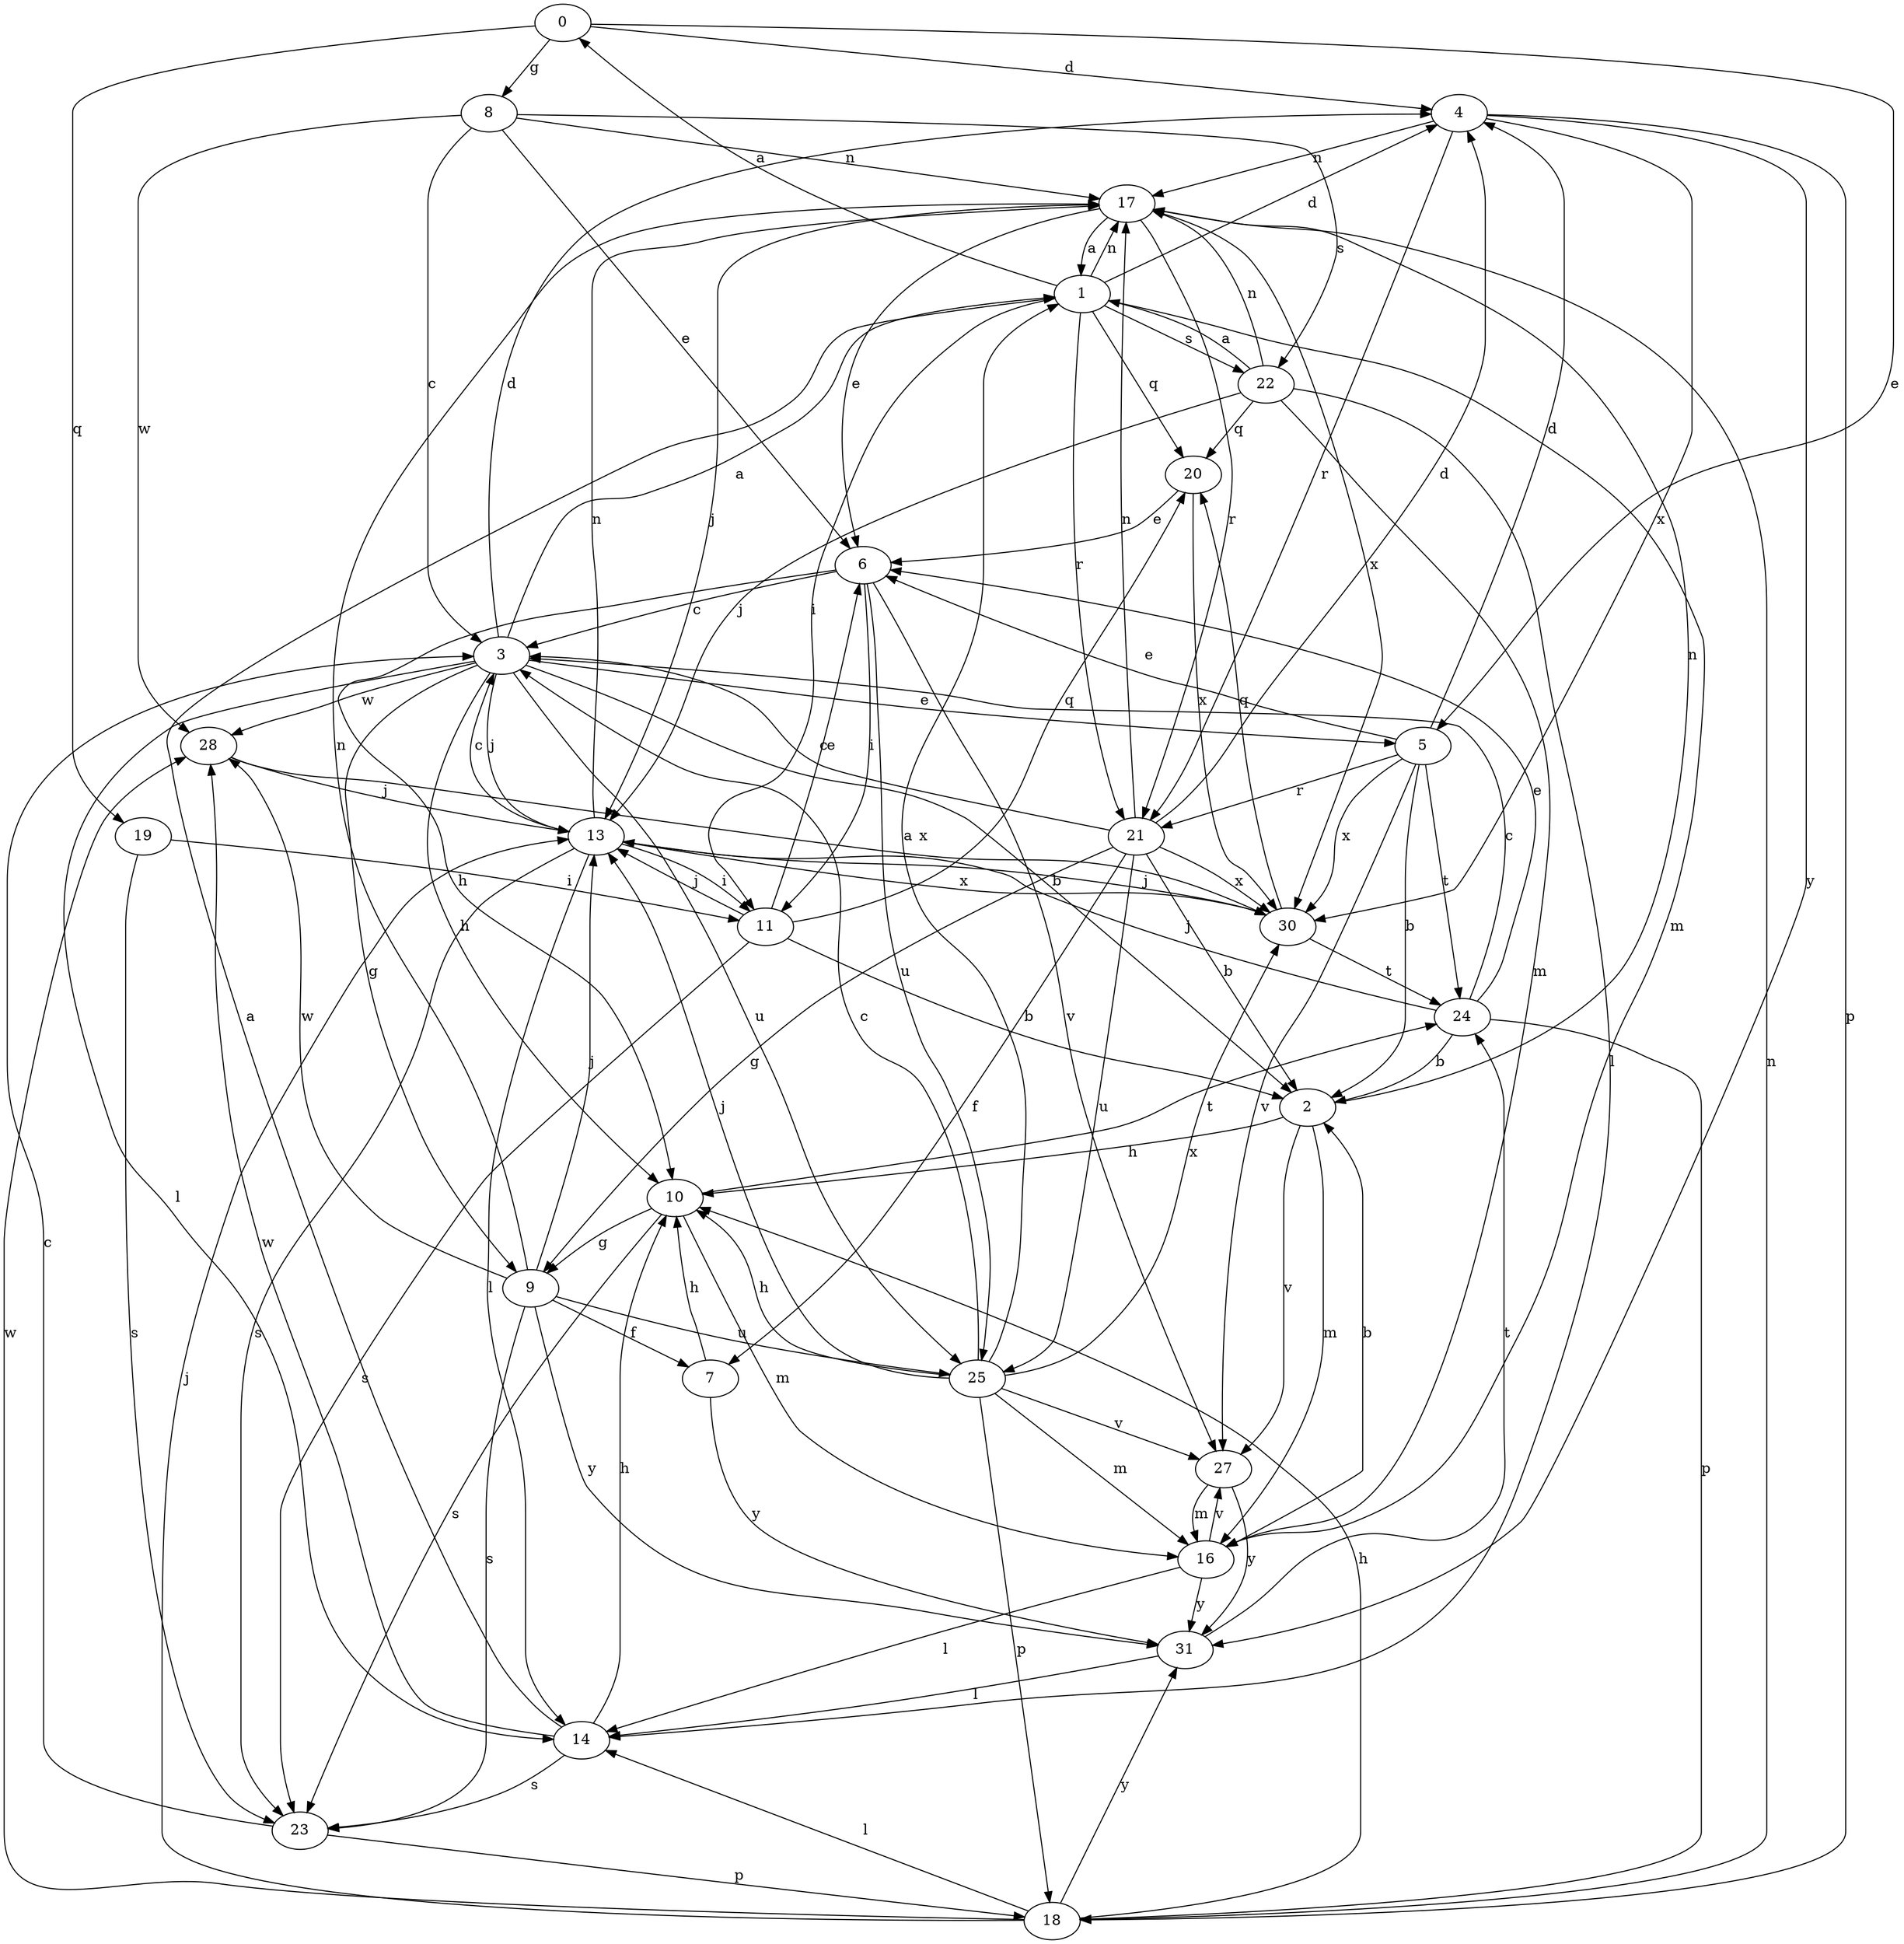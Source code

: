 strict digraph  {
0;
1;
2;
3;
4;
5;
6;
7;
8;
9;
10;
11;
13;
14;
16;
17;
18;
19;
20;
21;
22;
23;
24;
25;
27;
28;
30;
31;
0 -> 4  [label=d];
0 -> 5  [label=e];
0 -> 8  [label=g];
0 -> 19  [label=q];
1 -> 0  [label=a];
1 -> 4  [label=d];
1 -> 11  [label=i];
1 -> 16  [label=m];
1 -> 17  [label=n];
1 -> 20  [label=q];
1 -> 21  [label=r];
1 -> 22  [label=s];
2 -> 10  [label=h];
2 -> 16  [label=m];
2 -> 17  [label=n];
2 -> 27  [label=v];
3 -> 1  [label=a];
3 -> 2  [label=b];
3 -> 4  [label=d];
3 -> 5  [label=e];
3 -> 9  [label=g];
3 -> 10  [label=h];
3 -> 13  [label=j];
3 -> 14  [label=l];
3 -> 25  [label=u];
3 -> 28  [label=w];
4 -> 17  [label=n];
4 -> 18  [label=p];
4 -> 21  [label=r];
4 -> 30  [label=x];
4 -> 31  [label=y];
5 -> 2  [label=b];
5 -> 4  [label=d];
5 -> 6  [label=e];
5 -> 21  [label=r];
5 -> 24  [label=t];
5 -> 27  [label=v];
5 -> 30  [label=x];
6 -> 3  [label=c];
6 -> 10  [label=h];
6 -> 11  [label=i];
6 -> 25  [label=u];
6 -> 27  [label=v];
7 -> 10  [label=h];
7 -> 31  [label=y];
8 -> 3  [label=c];
8 -> 6  [label=e];
8 -> 17  [label=n];
8 -> 22  [label=s];
8 -> 28  [label=w];
9 -> 7  [label=f];
9 -> 13  [label=j];
9 -> 17  [label=n];
9 -> 23  [label=s];
9 -> 25  [label=u];
9 -> 28  [label=w];
9 -> 31  [label=y];
10 -> 9  [label=g];
10 -> 16  [label=m];
10 -> 23  [label=s];
10 -> 24  [label=t];
11 -> 2  [label=b];
11 -> 6  [label=e];
11 -> 13  [label=j];
11 -> 20  [label=q];
11 -> 23  [label=s];
13 -> 3  [label=c];
13 -> 11  [label=i];
13 -> 14  [label=l];
13 -> 17  [label=n];
13 -> 23  [label=s];
13 -> 30  [label=x];
14 -> 1  [label=a];
14 -> 10  [label=h];
14 -> 23  [label=s];
14 -> 28  [label=w];
16 -> 2  [label=b];
16 -> 14  [label=l];
16 -> 27  [label=v];
16 -> 31  [label=y];
17 -> 1  [label=a];
17 -> 6  [label=e];
17 -> 13  [label=j];
17 -> 21  [label=r];
17 -> 30  [label=x];
18 -> 10  [label=h];
18 -> 13  [label=j];
18 -> 14  [label=l];
18 -> 17  [label=n];
18 -> 28  [label=w];
18 -> 31  [label=y];
19 -> 11  [label=i];
19 -> 23  [label=s];
20 -> 6  [label=e];
20 -> 30  [label=x];
21 -> 2  [label=b];
21 -> 3  [label=c];
21 -> 4  [label=d];
21 -> 7  [label=f];
21 -> 9  [label=g];
21 -> 17  [label=n];
21 -> 25  [label=u];
21 -> 30  [label=x];
22 -> 1  [label=a];
22 -> 13  [label=j];
22 -> 14  [label=l];
22 -> 16  [label=m];
22 -> 17  [label=n];
22 -> 20  [label=q];
23 -> 3  [label=c];
23 -> 18  [label=p];
24 -> 2  [label=b];
24 -> 3  [label=c];
24 -> 6  [label=e];
24 -> 13  [label=j];
24 -> 18  [label=p];
25 -> 1  [label=a];
25 -> 3  [label=c];
25 -> 10  [label=h];
25 -> 13  [label=j];
25 -> 16  [label=m];
25 -> 18  [label=p];
25 -> 27  [label=v];
25 -> 30  [label=x];
27 -> 16  [label=m];
27 -> 31  [label=y];
28 -> 13  [label=j];
28 -> 30  [label=x];
30 -> 13  [label=j];
30 -> 20  [label=q];
30 -> 24  [label=t];
31 -> 14  [label=l];
31 -> 24  [label=t];
}
